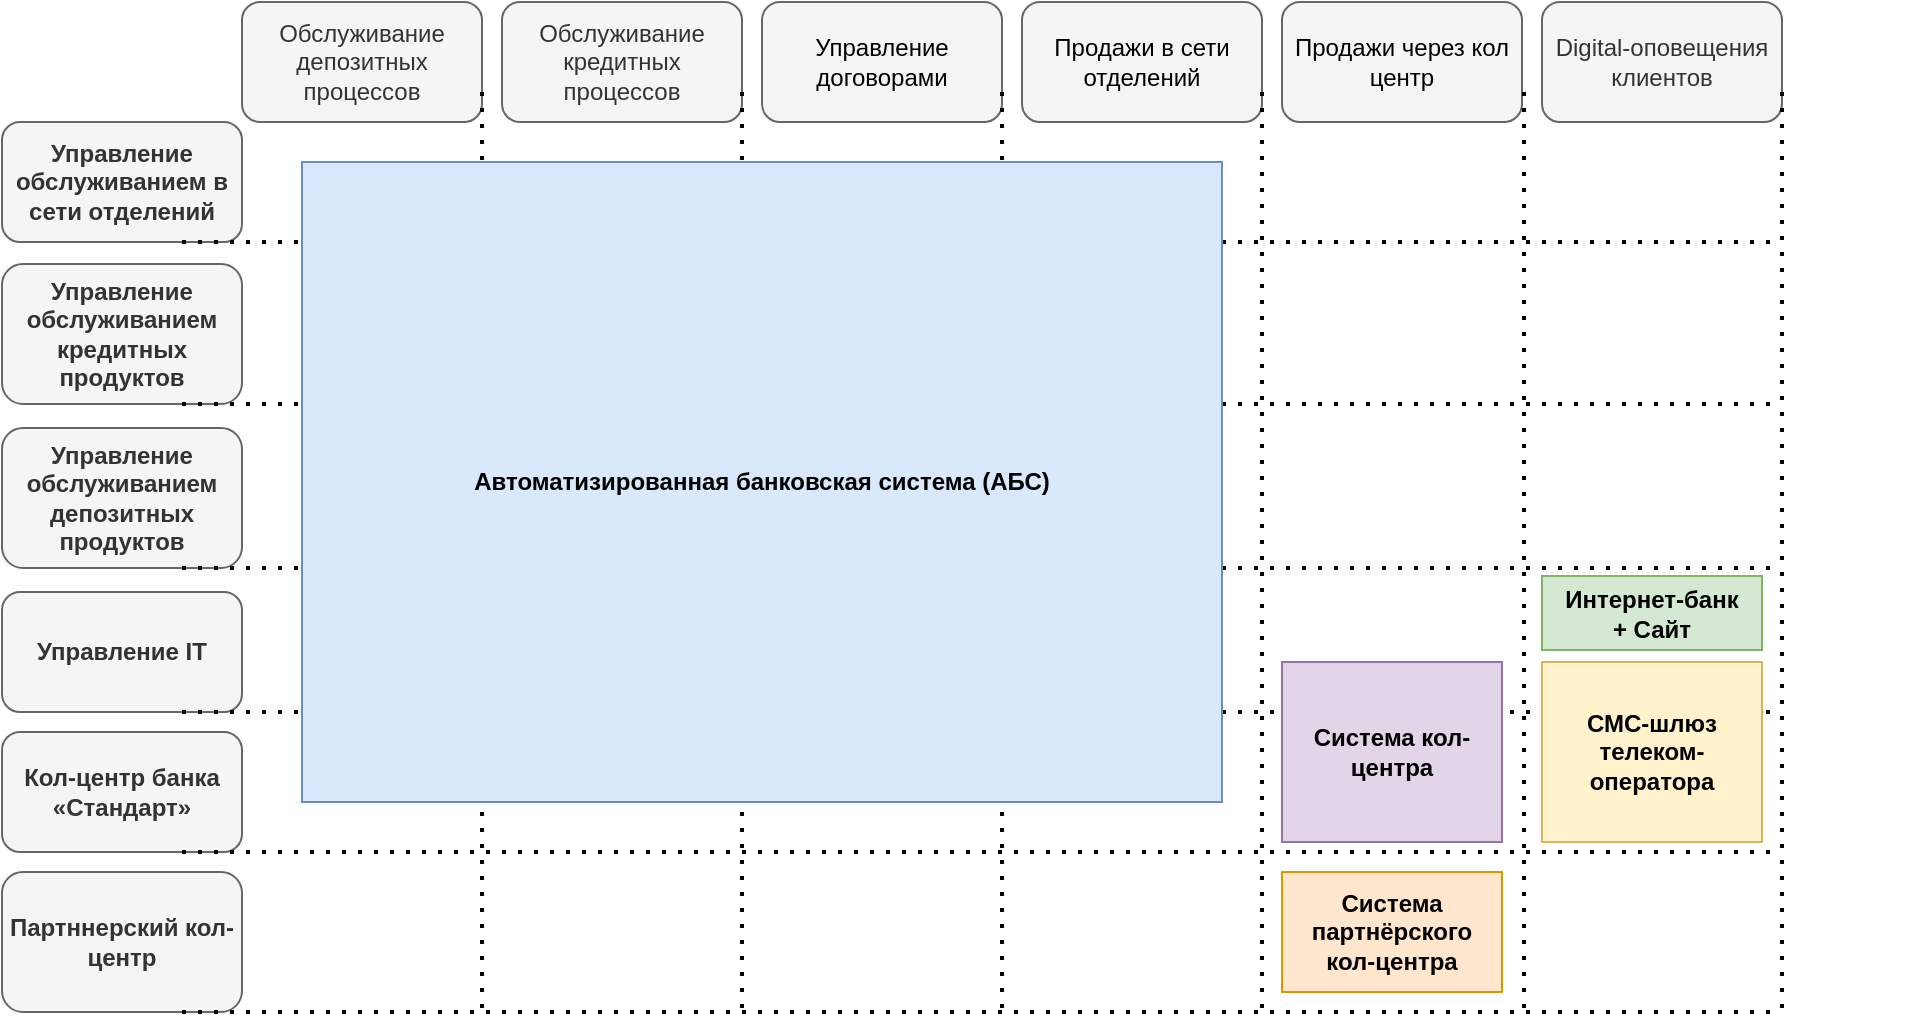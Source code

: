 <mxfile>
    <diagram id="SW2JhXpGjZmqlRfWDoMP" name="Страница — 1">
        <mxGraphModel dx="1186" dy="1124" grid="1" gridSize="10" guides="1" tooltips="1" connect="1" arrows="1" fold="1" page="1" pageScale="1" pageWidth="827" pageHeight="1169" math="0" shadow="0">
            <root>
                <mxCell id="0"/>
                <mxCell id="1" parent="0"/>
                <mxCell id="50" value="" style="group" vertex="1" connectable="0" parent="1">
                    <mxGeometry x="40" y="80" width="960" height="505" as="geometry"/>
                </mxCell>
                <mxCell id="2" value="&lt;strong&gt;Управление обслуживанием в сети отделений&lt;/strong&gt;" style="rounded=1;whiteSpace=wrap;html=1;fillColor=#f5f5f5;fontColor=#333333;strokeColor=#666666;" parent="50" vertex="1">
                    <mxGeometry y="60" width="120" height="60" as="geometry"/>
                </mxCell>
                <mxCell id="3" value="&lt;div&gt;&lt;strong style=&quot;scrollbar-color: light-dark(#e2e2e2, #4b4b4b)&lt;br/&gt;&#x9;&#x9;&#x9;&#x9;&#x9;light-dark(#fbfbfb, var(--dark-panel-color));&quot;&gt;Управление IT&lt;/strong&gt;&lt;strong&gt;&lt;br&gt;&lt;/strong&gt;&lt;/div&gt;" style="rounded=1;whiteSpace=wrap;html=1;fillColor=#f5f5f5;fontColor=#333333;strokeColor=#666666;" parent="50" vertex="1">
                    <mxGeometry y="295" width="120" height="60" as="geometry"/>
                </mxCell>
                <mxCell id="4" value="&lt;strong style=&quot;scrollbar-color: light-dark(#e2e2e2, #4b4b4b)&lt;br/&gt;&#x9;&#x9;&#x9;&#x9;&#x9;light-dark(#fbfbfb, var(--dark-panel-color));&quot;&gt;Кол-центр банка «Стандарт»&lt;/strong&gt;" style="rounded=1;whiteSpace=wrap;html=1;fillColor=#f5f5f5;fontColor=#333333;strokeColor=#666666;" parent="50" vertex="1">
                    <mxGeometry y="365" width="120" height="60" as="geometry"/>
                </mxCell>
                <mxCell id="5" value="&lt;strong&gt;Управление обслуживанием депозитных продуктов&lt;/strong&gt;" style="rounded=1;whiteSpace=wrap;html=1;fillColor=#f5f5f5;fontColor=#333333;strokeColor=#666666;" parent="50" vertex="1">
                    <mxGeometry y="213" width="120" height="70" as="geometry"/>
                </mxCell>
                <mxCell id="6" value="&lt;strong&gt;Управление обслуживанием кредитных продуктов&lt;/strong&gt;" style="rounded=1;whiteSpace=wrap;html=1;fillColor=#f5f5f5;fontColor=#333333;strokeColor=#666666;" parent="50" vertex="1">
                    <mxGeometry y="131" width="120" height="70" as="geometry"/>
                </mxCell>
                <mxCell id="7" value="&lt;b&gt;Партннерский кол-центр&lt;/b&gt;" style="rounded=1;whiteSpace=wrap;html=1;fillColor=#f5f5f5;fontColor=#333333;strokeColor=#666666;" parent="50" vertex="1">
                    <mxGeometry y="435" width="120" height="70" as="geometry"/>
                </mxCell>
                <mxCell id="15" value="Обслуживание депозитных процессов" style="rounded=1;whiteSpace=wrap;html=1;fillColor=#f5f5f5;fontColor=#333333;strokeColor=#666666;" vertex="1" parent="50">
                    <mxGeometry x="120" width="120" height="60" as="geometry"/>
                </mxCell>
                <mxCell id="16" value="Обслуживание кредитных процессов" style="rounded=1;whiteSpace=wrap;html=1;fillColor=#f5f5f5;fontColor=#333333;strokeColor=#666666;" vertex="1" parent="50">
                    <mxGeometry x="250" width="120" height="60" as="geometry"/>
                </mxCell>
                <mxCell id="17" value="&lt;span style=&quot;color: rgb(0, 0, 0);&quot;&gt;Продажи через кол центр&lt;/span&gt;" style="rounded=1;whiteSpace=wrap;html=1;fillColor=#f5f5f5;fontColor=#333333;strokeColor=#666666;" vertex="1" parent="50">
                    <mxGeometry x="640" width="120" height="60" as="geometry"/>
                </mxCell>
                <mxCell id="18" value="&lt;span style=&quot;color: rgb(0, 0, 0);&quot;&gt;Управление договорами&lt;/span&gt;" style="rounded=1;whiteSpace=wrap;html=1;fillColor=#f5f5f5;fontColor=#333333;strokeColor=#666666;" vertex="1" parent="50">
                    <mxGeometry x="380" width="120" height="60" as="geometry"/>
                </mxCell>
                <mxCell id="19" value="&lt;span style=&quot;color: rgb(0, 0, 0);&quot;&gt;Продажи в сети отделений&lt;/span&gt;" style="rounded=1;whiteSpace=wrap;html=1;fillColor=#f5f5f5;fontColor=#333333;strokeColor=#666666;" vertex="1" parent="50">
                    <mxGeometry x="510" width="120" height="60" as="geometry"/>
                </mxCell>
                <mxCell id="20" value="Digital-оповещения клиентов" style="rounded=1;whiteSpace=wrap;html=1;fillColor=#f5f5f5;fontColor=#333333;strokeColor=#666666;" vertex="1" parent="50">
                    <mxGeometry x="770" width="120" height="60" as="geometry"/>
                </mxCell>
                <mxCell id="38" value="" style="endArrow=none;dashed=1;html=1;dashPattern=1 3;strokeWidth=2;exitX=1;exitY=0.75;exitDx=0;exitDy=0;" edge="1" parent="50" source="15">
                    <mxGeometry width="50" height="50" relative="1" as="geometry">
                        <mxPoint x="350" y="285" as="sourcePoint"/>
                        <mxPoint x="240" y="505" as="targetPoint"/>
                    </mxGeometry>
                </mxCell>
                <mxCell id="39" value="" style="endArrow=none;dashed=1;html=1;dashPattern=1 3;strokeWidth=2;exitX=1;exitY=0.75;exitDx=0;exitDy=0;" edge="1" parent="50">
                    <mxGeometry width="50" height="50" relative="1" as="geometry">
                        <mxPoint x="370" y="45" as="sourcePoint"/>
                        <mxPoint x="370" y="505" as="targetPoint"/>
                    </mxGeometry>
                </mxCell>
                <mxCell id="40" value="" style="endArrow=none;dashed=1;html=1;dashPattern=1 3;strokeWidth=2;exitX=1;exitY=0.75;exitDx=0;exitDy=0;" edge="1" parent="50">
                    <mxGeometry width="50" height="50" relative="1" as="geometry">
                        <mxPoint x="500" y="45" as="sourcePoint"/>
                        <mxPoint x="500" y="505" as="targetPoint"/>
                    </mxGeometry>
                </mxCell>
                <mxCell id="41" value="" style="endArrow=none;dashed=1;html=1;dashPattern=1 3;strokeWidth=2;exitX=1;exitY=0.75;exitDx=0;exitDy=0;" edge="1" parent="50">
                    <mxGeometry width="50" height="50" relative="1" as="geometry">
                        <mxPoint x="630" y="45" as="sourcePoint"/>
                        <mxPoint x="630" y="505" as="targetPoint"/>
                    </mxGeometry>
                </mxCell>
                <mxCell id="42" value="" style="endArrow=none;dashed=1;html=1;dashPattern=1 3;strokeWidth=2;exitX=1;exitY=0.75;exitDx=0;exitDy=0;" edge="1" parent="50">
                    <mxGeometry width="50" height="50" relative="1" as="geometry">
                        <mxPoint x="761" y="45" as="sourcePoint"/>
                        <mxPoint x="761" y="505" as="targetPoint"/>
                    </mxGeometry>
                </mxCell>
                <mxCell id="43" value="" style="endArrow=none;dashed=1;html=1;dashPattern=1 3;strokeWidth=2;exitX=1;exitY=0.75;exitDx=0;exitDy=0;" edge="1" parent="50">
                    <mxGeometry width="50" height="50" relative="1" as="geometry">
                        <mxPoint x="890" y="45" as="sourcePoint"/>
                        <mxPoint x="890" y="505" as="targetPoint"/>
                    </mxGeometry>
                </mxCell>
                <mxCell id="44" value="" style="endArrow=none;dashed=1;html=1;dashPattern=1 3;strokeWidth=2;exitX=0.75;exitY=1;exitDx=0;exitDy=0;" edge="1" parent="50" source="2">
                    <mxGeometry width="50" height="50" relative="1" as="geometry">
                        <mxPoint x="350" y="285" as="sourcePoint"/>
                        <mxPoint x="890" y="120" as="targetPoint"/>
                    </mxGeometry>
                </mxCell>
                <mxCell id="45" value="" style="endArrow=none;dashed=1;html=1;dashPattern=1 3;strokeWidth=2;exitX=0.75;exitY=1;exitDx=0;exitDy=0;" edge="1" parent="50">
                    <mxGeometry width="50" height="50" relative="1" as="geometry">
                        <mxPoint x="90" y="201" as="sourcePoint"/>
                        <mxPoint x="890" y="201" as="targetPoint"/>
                    </mxGeometry>
                </mxCell>
                <mxCell id="46" value="" style="endArrow=none;dashed=1;html=1;dashPattern=1 3;strokeWidth=2;exitX=0.75;exitY=1;exitDx=0;exitDy=0;" edge="1" parent="50">
                    <mxGeometry width="50" height="50" relative="1" as="geometry">
                        <mxPoint x="90" y="283" as="sourcePoint"/>
                        <mxPoint x="890" y="283" as="targetPoint"/>
                    </mxGeometry>
                </mxCell>
                <mxCell id="47" value="" style="endArrow=none;dashed=1;html=1;dashPattern=1 3;strokeWidth=2;exitX=0.75;exitY=1;exitDx=0;exitDy=0;" edge="1" parent="50">
                    <mxGeometry width="50" height="50" relative="1" as="geometry">
                        <mxPoint x="90" y="355" as="sourcePoint"/>
                        <mxPoint x="890" y="355" as="targetPoint"/>
                    </mxGeometry>
                </mxCell>
                <mxCell id="48" value="" style="endArrow=none;dashed=1;html=1;dashPattern=1 3;strokeWidth=2;exitX=0.75;exitY=1;exitDx=0;exitDy=0;" edge="1" parent="50">
                    <mxGeometry width="50" height="50" relative="1" as="geometry">
                        <mxPoint x="90" y="425" as="sourcePoint"/>
                        <mxPoint x="890" y="425" as="targetPoint"/>
                    </mxGeometry>
                </mxCell>
                <mxCell id="49" value="" style="endArrow=none;dashed=1;html=1;dashPattern=1 3;strokeWidth=2;exitX=0.75;exitY=1;exitDx=0;exitDy=0;" edge="1" parent="50">
                    <mxGeometry width="50" height="50" relative="1" as="geometry">
                        <mxPoint x="90" y="505" as="sourcePoint"/>
                        <mxPoint x="890" y="505" as="targetPoint"/>
                    </mxGeometry>
                </mxCell>
                <mxCell id="35" value="&lt;strong style=&quot;scrollbar-color: light-dark(#e2e2e2, #4b4b4b)&lt;br/&gt;&#x9;&#x9;&#x9;&#x9;&#x9;light-dark(#fbfbfb, var(--dark-panel-color));&quot;&gt;Автоматизированная банковская система (АБС)&lt;/strong&gt;" style="rounded=0;whiteSpace=wrap;html=1;fillColor=#dae8fc;strokeColor=#6c8ebf;" vertex="1" parent="50">
                    <mxGeometry x="150" y="80" width="460" height="320" as="geometry"/>
                </mxCell>
                <mxCell id="36" value="&lt;strong style=&quot;scrollbar-color: light-dark(#e2e2e2, #4b4b4b)&lt;br/&gt;&#x9;&#x9;&#x9;&#x9;&#x9;light-dark(#fbfbfb, var(--dark-panel-color));&quot;&gt;СМС-шлюз телеком-оператора&lt;/strong&gt;" style="rounded=0;whiteSpace=wrap;html=1;fillColor=#fff2cc;strokeColor=#d6b656;" vertex="1" parent="50">
                    <mxGeometry x="770" y="330" width="110" height="90" as="geometry"/>
                </mxCell>
                <mxCell id="51" value="&lt;strong style=&quot;scrollbar-color: light-dark(#e2e2e2, #4b4b4b)&lt;br/&gt;&#x9;&#x9;&#x9;&#x9;&#x9;light-dark(#fbfbfb, var(--dark-panel-color));&quot;&gt;Система партнёрского кол-центра&lt;/strong&gt;" style="rounded=0;whiteSpace=wrap;html=1;fillColor=#ffe6cc;strokeColor=#d79b00;" vertex="1" parent="50">
                    <mxGeometry x="640" y="435" width="110" height="60" as="geometry"/>
                </mxCell>
                <mxCell id="52" value="&lt;strong style=&quot;scrollbar-color: light-dark(#e2e2e2, #4b4b4b)&lt;br/&gt;&#x9;&#x9;&#x9;&#x9;&#x9;light-dark(#fbfbfb, var(--dark-panel-color));&quot;&gt;Система кол-центра&lt;/strong&gt;" style="rounded=0;whiteSpace=wrap;html=1;fillColor=#e1d5e7;strokeColor=#9673a6;" vertex="1" parent="50">
                    <mxGeometry x="640" y="330" width="110" height="90" as="geometry"/>
                </mxCell>
                <mxCell id="53" value="&lt;strong style=&quot;scrollbar-color: light-dark(#e2e2e2, #4b4b4b)&lt;br/&gt;&#x9;&#x9;&#x9;&#x9;&#x9;light-dark(#fbfbfb, var(--dark-panel-color));&quot;&gt;Интернет-банк +&amp;nbsp;&lt;/strong&gt;&lt;strong style=&quot;scrollbar-color: light-dark(#e2e2e2, #4b4b4b)&lt;br/&gt;&#x9;&#x9;&#x9;&#x9;&#x9;light-dark(#fbfbfb, var(--dark-panel-color));&quot;&gt;Сайт&lt;/strong&gt;" style="rounded=0;whiteSpace=wrap;html=1;fillColor=#d5e8d4;strokeColor=#82b366;" vertex="1" parent="50">
                    <mxGeometry x="770" y="287" width="110" height="37" as="geometry"/>
                </mxCell>
            </root>
        </mxGraphModel>
    </diagram>
</mxfile>